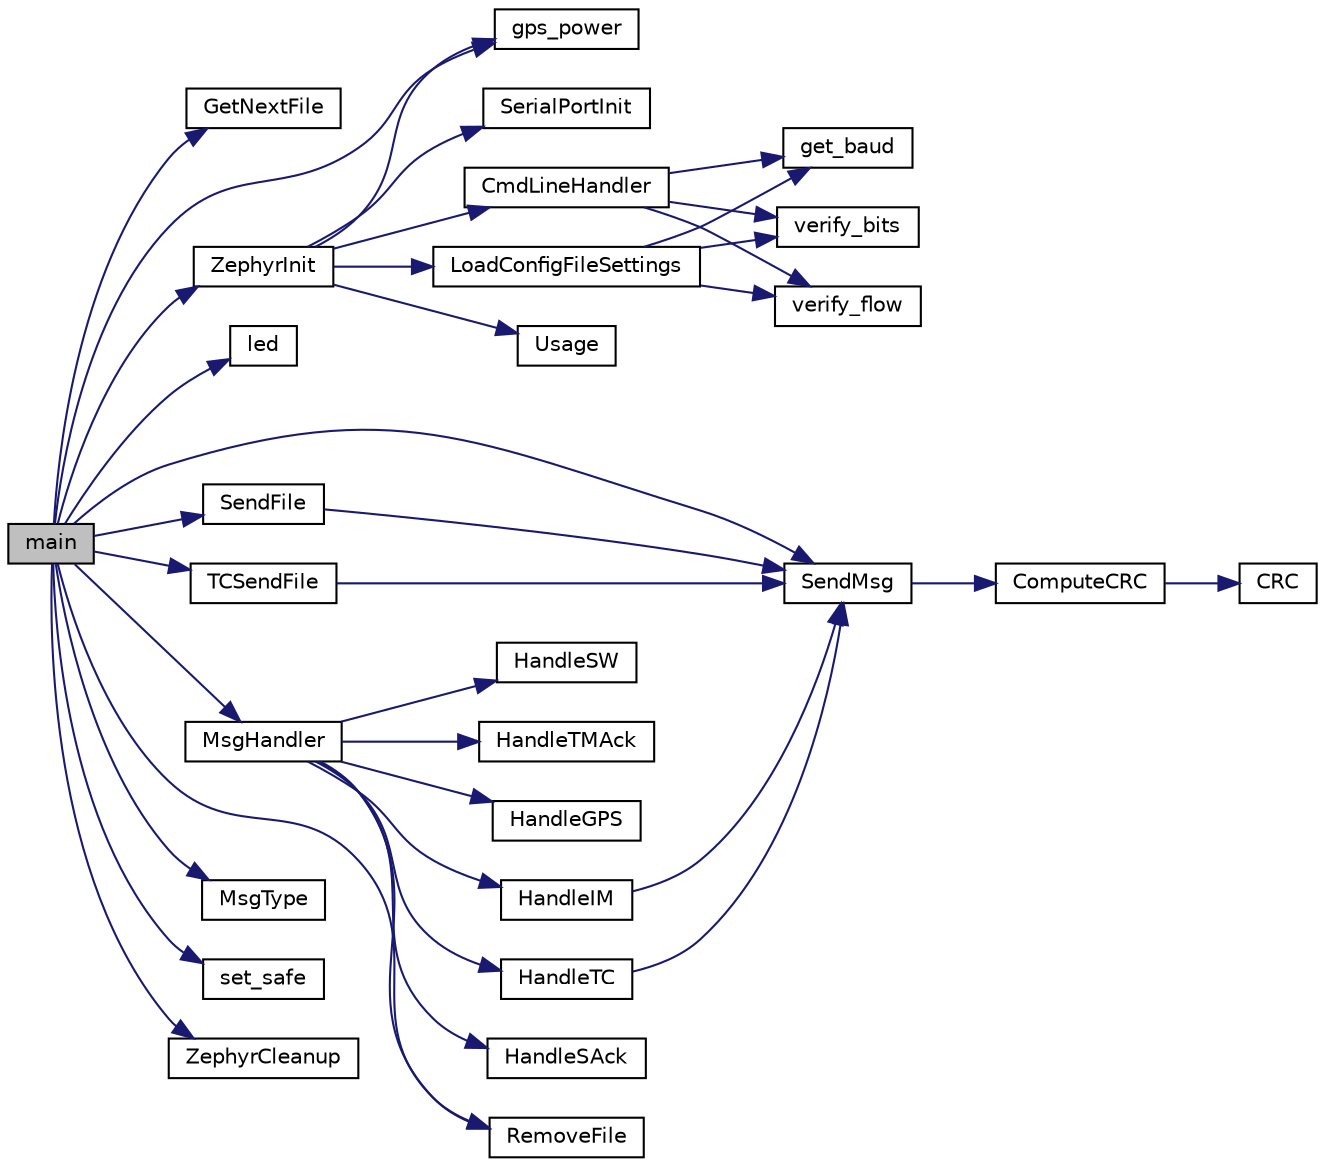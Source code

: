 digraph "main"
{
 // INTERACTIVE_SVG=YES
  edge [fontname="Helvetica",fontsize="10",labelfontname="Helvetica",labelfontsize="10"];
  node [fontname="Helvetica",fontsize="10",shape=record];
  rankdir="LR";
  Node105 [label="main",height=0.2,width=0.4,color="black", fillcolor="grey75", style="filled", fontcolor="black"];
  Node105 -> Node106 [color="midnightblue",fontsize="10",style="solid",fontname="Helvetica"];
  Node106 [label="GetNextFile",height=0.2,width=0.4,color="black", fillcolor="white", style="filled",URL="$zephyr_8c.html#ab66e64dd30463cea0a06ac33c9cb3522"];
  Node105 -> Node107 [color="midnightblue",fontsize="10",style="solid",fontname="Helvetica"];
  Node107 [label="gps_power",height=0.2,width=0.4,color="black", fillcolor="white", style="filled",URL="$zephyr_8c.html#a093f472d65a4478a2a23fa69ea593ef0"];
  Node105 -> Node108 [color="midnightblue",fontsize="10",style="solid",fontname="Helvetica"];
  Node108 [label="led",height=0.2,width=0.4,color="black", fillcolor="white", style="filled",URL="$zephyr_8c.html#a94bb341ea8ea68eb26f43e8664513609"];
  Node105 -> Node109 [color="midnightblue",fontsize="10",style="solid",fontname="Helvetica"];
  Node109 [label="MsgHandler",height=0.2,width=0.4,color="black", fillcolor="white", style="filled",URL="$zephyr_8c.html#a4420395a38828d6be4aae8646268d258"];
  Node109 -> Node110 [color="midnightblue",fontsize="10",style="solid",fontname="Helvetica"];
  Node110 [label="HandleIM",height=0.2,width=0.4,color="black", fillcolor="white", style="filled",URL="$zephyr_8c.html#ac8252c63f3bdc239fbdf6fbd93d40c76"];
  Node110 -> Node111 [color="midnightblue",fontsize="10",style="solid",fontname="Helvetica"];
  Node111 [label="SendMsg",height=0.2,width=0.4,color="black", fillcolor="white", style="filled",URL="$zephyr_8c.html#a6e021f179fc712de402af1043ca1a9ef"];
  Node111 -> Node112 [color="midnightblue",fontsize="10",style="solid",fontname="Helvetica"];
  Node112 [label="ComputeCRC",height=0.2,width=0.4,color="black", fillcolor="white", style="filled",URL="$zephyr_8c.html#aa7865b0822633a51bd794f1922f39711"];
  Node112 -> Node113 [color="midnightblue",fontsize="10",style="solid",fontname="Helvetica"];
  Node113 [label="CRC",height=0.2,width=0.4,color="black", fillcolor="white", style="filled",URL="$zephyr_8c.html#a626fb8bdfcd2bed45be4fe9fabb74f48"];
  Node109 -> Node114 [color="midnightblue",fontsize="10",style="solid",fontname="Helvetica"];
  Node114 [label="HandleSAck",height=0.2,width=0.4,color="black", fillcolor="white", style="filled",URL="$zephyr_8c.html#ac5b4e6f9b660a68301b5cd686040e61a"];
  Node109 -> Node115 [color="midnightblue",fontsize="10",style="solid",fontname="Helvetica"];
  Node115 [label="HandleSW",height=0.2,width=0.4,color="black", fillcolor="white", style="filled",URL="$zephyr_8c.html#a81340cc09bb1fbb59c968fa3d3b41064"];
  Node109 -> Node116 [color="midnightblue",fontsize="10",style="solid",fontname="Helvetica"];
  Node116 [label="HandleTMAck",height=0.2,width=0.4,color="black", fillcolor="white", style="filled",URL="$zephyr_8c.html#a405decabf57ea3d65a9fea453e4a2fa3"];
  Node109 -> Node117 [color="midnightblue",fontsize="10",style="solid",fontname="Helvetica"];
  Node117 [label="RemoveFile",height=0.2,width=0.4,color="black", fillcolor="white", style="filled",URL="$zephyr_8c.html#abf9cb423a606dc4f8232d1b3394042d5"];
  Node109 -> Node118 [color="midnightblue",fontsize="10",style="solid",fontname="Helvetica"];
  Node118 [label="HandleTC",height=0.2,width=0.4,color="black", fillcolor="white", style="filled",URL="$zephyr_8c.html#a24fd4d56749147dbdfbb5817276010a8"];
  Node118 -> Node111 [color="midnightblue",fontsize="10",style="solid",fontname="Helvetica"];
  Node109 -> Node119 [color="midnightblue",fontsize="10",style="solid",fontname="Helvetica"];
  Node119 [label="HandleGPS",height=0.2,width=0.4,color="black", fillcolor="white", style="filled",URL="$zephyr_8c.html#a6f9ac83f838130b9d2723d02ae37562e"];
  Node105 -> Node120 [color="midnightblue",fontsize="10",style="solid",fontname="Helvetica"];
  Node120 [label="MsgType",height=0.2,width=0.4,color="black", fillcolor="white", style="filled",URL="$zephyr_8c.html#a224d36d32fdd9a46fced3ac36c639169"];
  Node105 -> Node117 [color="midnightblue",fontsize="10",style="solid",fontname="Helvetica"];
  Node105 -> Node121 [color="midnightblue",fontsize="10",style="solid",fontname="Helvetica"];
  Node121 [label="SendFile",height=0.2,width=0.4,color="black", fillcolor="white", style="filled",URL="$zephyr_8c.html#a184ae444081beacfe0bd5b712d378b59"];
  Node121 -> Node111 [color="midnightblue",fontsize="10",style="solid",fontname="Helvetica"];
  Node105 -> Node111 [color="midnightblue",fontsize="10",style="solid",fontname="Helvetica"];
  Node105 -> Node122 [color="midnightblue",fontsize="10",style="solid",fontname="Helvetica"];
  Node122 [label="set_safe",height=0.2,width=0.4,color="black", fillcolor="white", style="filled",URL="$zephyr_8c.html#a7e696bce041fca9cc1924bcd65cbc503"];
  Node105 -> Node123 [color="midnightblue",fontsize="10",style="solid",fontname="Helvetica"];
  Node123 [label="TCSendFile",height=0.2,width=0.4,color="black", fillcolor="white", style="filled",URL="$zephyr_8c.html#af672e15ff453fe857ab4ce7de925f34a"];
  Node123 -> Node111 [color="midnightblue",fontsize="10",style="solid",fontname="Helvetica"];
  Node105 -> Node124 [color="midnightblue",fontsize="10",style="solid",fontname="Helvetica"];
  Node124 [label="ZephyrCleanup",height=0.2,width=0.4,color="black", fillcolor="white", style="filled",URL="$zephyr_8c.html#a40809263d9e34d3d93cdb0eed73db857",tooltip="Closes sockets and frees memory. "];
  Node105 -> Node125 [color="midnightblue",fontsize="10",style="solid",fontname="Helvetica"];
  Node125 [label="ZephyrInit",height=0.2,width=0.4,color="black", fillcolor="white", style="filled",URL="$zephyr_8c.html#a26a5cd9326852a6f3a89225c8642479b",tooltip="Performs module initialization. "];
  Node125 -> Node126 [color="midnightblue",fontsize="10",style="solid",fontname="Helvetica"];
  Node126 [label="LoadConfigFileSettings",height=0.2,width=0.4,color="black", fillcolor="white", style="filled",URL="$zephyr_8c.html#a8ed0e63e6cf78544f92b023037e3e7b8",tooltip="Reads the program configuration file. "];
  Node126 -> Node127 [color="midnightblue",fontsize="10",style="solid",fontname="Helvetica"];
  Node127 [label="get_baud",height=0.2,width=0.4,color="black", fillcolor="white", style="filled",URL="$roc2_8c.html#af890f66e1e86cf2e43aafd221eddabbd"];
  Node126 -> Node128 [color="midnightblue",fontsize="10",style="solid",fontname="Helvetica"];
  Node128 [label="verify_bits",height=0.2,width=0.4,color="black", fillcolor="white", style="filled",URL="$roc2_8c.html#adab6d320323ece6f7627cb9bb04d0eb9"];
  Node126 -> Node129 [color="midnightblue",fontsize="10",style="solid",fontname="Helvetica"];
  Node129 [label="verify_flow",height=0.2,width=0.4,color="black", fillcolor="white", style="filled",URL="$roc2_8c.html#a10d59c21de300f9eae88f1b90ef845f2"];
  Node125 -> Node130 [color="midnightblue",fontsize="10",style="solid",fontname="Helvetica"];
  Node130 [label="CmdLineHandler",height=0.2,width=0.4,color="black", fillcolor="white", style="filled",URL="$zephyr_8c.html#a5dbf303fd2c465b1e724a247623fdbd2",tooltip="Parses command line arguments. "];
  Node130 -> Node127 [color="midnightblue",fontsize="10",style="solid",fontname="Helvetica"];
  Node130 -> Node128 [color="midnightblue",fontsize="10",style="solid",fontname="Helvetica"];
  Node130 -> Node129 [color="midnightblue",fontsize="10",style="solid",fontname="Helvetica"];
  Node125 -> Node131 [color="midnightblue",fontsize="10",style="solid",fontname="Helvetica"];
  Node131 [label="Usage",height=0.2,width=0.4,color="black", fillcolor="white", style="filled",URL="$zephyr_8c.html#a40185ea52d16cecaafae70740e90af29",tooltip="Prints the usage summary showing valid command line options. "];
  Node125 -> Node132 [color="midnightblue",fontsize="10",style="solid",fontname="Helvetica"];
  Node132 [label="SerialPortInit",height=0.2,width=0.4,color="black", fillcolor="white", style="filled",URL="$zephyr_8c.html#a919ac26442368faff61c89f0f62fd58b"];
  Node125 -> Node107 [color="midnightblue",fontsize="10",style="solid",fontname="Helvetica"];
}
